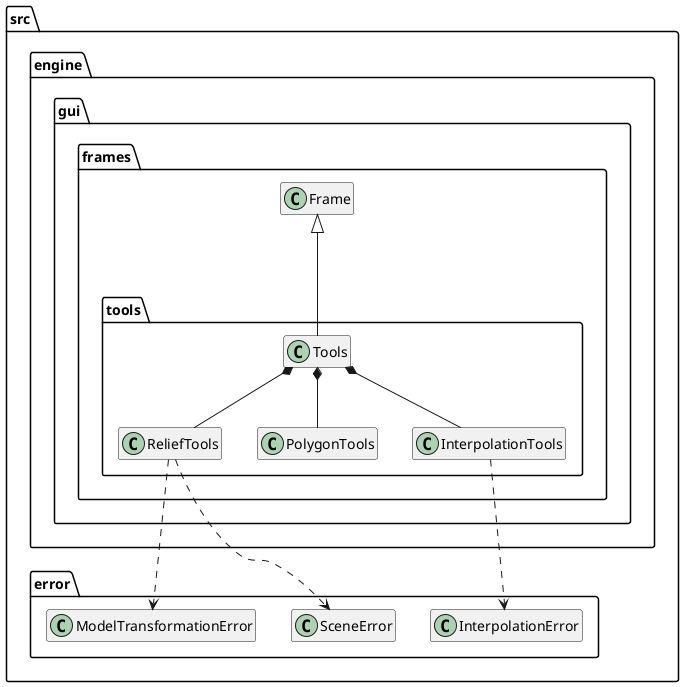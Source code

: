 @startuml

' Template file to use to create the diagrams od the packages.
' Every file must have a sub part called INTERNAL with the internal connections of the package and
' a sub part called EXTERNAL with the external parts.

!startsub INTERNAL

package src.engine.gui.frames.tools {
    class src.engine.gui.frames.tools.Tools
    class src.engine.gui.frames.tools.ReliefTools
    class src.engine.gui.frames.tools.PolygonTools
    class src.engine.gui.frames.tools.InterpolationTools
}

src.engine.gui.frames.tools.Tools *-- src.engine.gui.frames.tools.ReliefTools
src.engine.gui.frames.tools.Tools *-- src.engine.gui.frames.tools.PolygonTools
src.engine.gui.frames.tools.Tools *-- src.engine.gui.frames.tools.InterpolationTools
!endsub



!startsub EXTERNAL
   src.engine.gui.frames.tools.Tools -u--|> src.engine.gui.frames.Frame
   src.engine.gui.frames.tools.ReliefTools ..> src.error.SceneError
   src.engine.gui.frames.tools.ReliefTools ..> src.error.ModelTransformationError
   src.engine.gui.frames.tools.InterpolationTools ..> src.error.InterpolationError
!endsub

hide members

@enduml